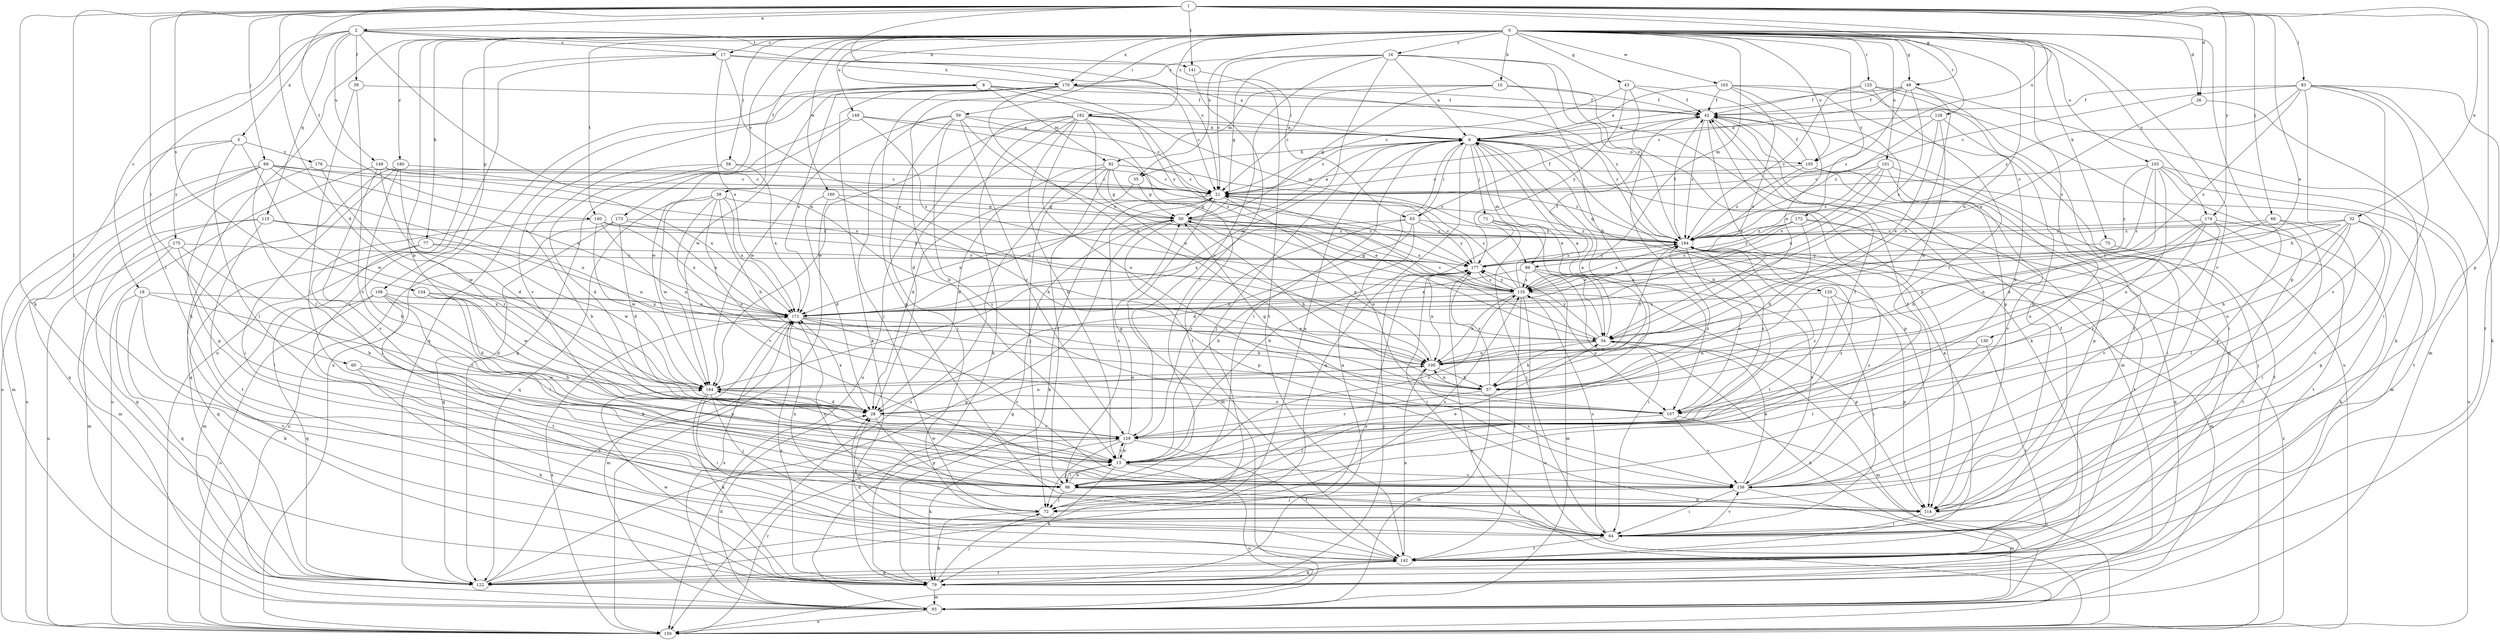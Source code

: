 strict digraph  {
0;
1;
2;
5;
6;
8;
10;
13;
16;
17;
18;
21;
26;
28;
32;
34;
38;
39;
42;
43;
49;
50;
55;
57;
58;
59;
60;
63;
64;
66;
69;
71;
72;
75;
77;
79;
83;
86;
89;
92;
93;
100;
101;
103;
105;
107;
108;
114;
115;
120;
122;
125;
126;
129;
130;
134;
135;
140;
141;
142;
148;
149;
150;
156;
160;
163;
164;
170;
171;
172;
173;
174;
175;
176;
177;
180;
182;
184;
0 -> 8  [label=b];
0 -> 10  [label=b];
0 -> 13  [label=b];
0 -> 16  [label=c];
0 -> 17  [label=c];
0 -> 26  [label=d];
0 -> 38  [label=f];
0 -> 43  [label=g];
0 -> 49  [label=g];
0 -> 55  [label=h];
0 -> 58  [label=i];
0 -> 59  [label=i];
0 -> 75  [label=k];
0 -> 77  [label=k];
0 -> 79  [label=k];
0 -> 89  [label=m];
0 -> 100  [label=n];
0 -> 101  [label=o];
0 -> 103  [label=o];
0 -> 105  [label=o];
0 -> 108  [label=p];
0 -> 114  [label=p];
0 -> 125  [label=r];
0 -> 126  [label=r];
0 -> 130  [label=s];
0 -> 140  [label=t];
0 -> 148  [label=u];
0 -> 156  [label=v];
0 -> 160  [label=w];
0 -> 163  [label=w];
0 -> 170  [label=x];
0 -> 172  [label=y];
0 -> 173  [label=y];
0 -> 174  [label=y];
0 -> 180  [label=z];
0 -> 182  [label=z];
1 -> 2  [label=a];
1 -> 26  [label=d];
1 -> 28  [label=d];
1 -> 32  [label=e];
1 -> 34  [label=e];
1 -> 49  [label=g];
1 -> 60  [label=i];
1 -> 63  [label=i];
1 -> 66  [label=j];
1 -> 69  [label=j];
1 -> 79  [label=k];
1 -> 83  [label=l];
1 -> 86  [label=l];
1 -> 105  [label=o];
1 -> 114  [label=p];
1 -> 134  [label=s];
1 -> 140  [label=t];
1 -> 141  [label=t];
1 -> 174  [label=y];
2 -> 5  [label=a];
2 -> 17  [label=c];
2 -> 18  [label=c];
2 -> 21  [label=c];
2 -> 39  [label=f];
2 -> 86  [label=l];
2 -> 100  [label=n];
2 -> 115  [label=q];
2 -> 141  [label=t];
2 -> 149  [label=u];
5 -> 86  [label=l];
5 -> 150  [label=u];
5 -> 164  [label=w];
5 -> 175  [label=y];
5 -> 176  [label=y];
6 -> 21  [label=c];
6 -> 34  [label=e];
6 -> 55  [label=h];
6 -> 63  [label=i];
6 -> 71  [label=j];
6 -> 72  [label=j];
6 -> 86  [label=l];
6 -> 89  [label=m];
6 -> 105  [label=o];
6 -> 107  [label=o];
6 -> 114  [label=p];
6 -> 120  [label=q];
6 -> 122  [label=q];
8 -> 42  [label=f];
8 -> 89  [label=m];
8 -> 92  [label=m];
8 -> 122  [label=q];
8 -> 150  [label=u];
8 -> 156  [label=v];
8 -> 177  [label=y];
10 -> 21  [label=c];
10 -> 42  [label=f];
10 -> 50  [label=g];
10 -> 79  [label=k];
10 -> 92  [label=m];
13 -> 42  [label=f];
13 -> 79  [label=k];
13 -> 86  [label=l];
13 -> 129  [label=r];
13 -> 135  [label=s];
13 -> 150  [label=u];
13 -> 156  [label=v];
13 -> 184  [label=z];
16 -> 6  [label=a];
16 -> 21  [label=c];
16 -> 50  [label=g];
16 -> 57  [label=h];
16 -> 114  [label=p];
16 -> 129  [label=r];
16 -> 164  [label=w];
16 -> 170  [label=x];
16 -> 184  [label=z];
17 -> 6  [label=a];
17 -> 34  [label=e];
17 -> 64  [label=i];
17 -> 150  [label=u];
17 -> 170  [label=x];
17 -> 171  [label=x];
18 -> 79  [label=k];
18 -> 122  [label=q];
18 -> 129  [label=r];
18 -> 142  [label=t];
18 -> 171  [label=x];
21 -> 50  [label=g];
21 -> 79  [label=k];
21 -> 93  [label=m];
21 -> 107  [label=o];
21 -> 171  [label=x];
26 -> 93  [label=m];
26 -> 171  [label=x];
28 -> 100  [label=n];
28 -> 114  [label=p];
28 -> 129  [label=r];
28 -> 171  [label=x];
28 -> 184  [label=z];
32 -> 57  [label=h];
32 -> 86  [label=l];
32 -> 107  [label=o];
32 -> 114  [label=p];
32 -> 135  [label=s];
32 -> 156  [label=v];
32 -> 184  [label=z];
34 -> 6  [label=a];
34 -> 21  [label=c];
34 -> 57  [label=h];
34 -> 79  [label=k];
34 -> 93  [label=m];
34 -> 100  [label=n];
34 -> 177  [label=y];
38 -> 50  [label=g];
38 -> 57  [label=h];
38 -> 107  [label=o];
38 -> 122  [label=q];
38 -> 156  [label=v];
38 -> 164  [label=w];
38 -> 171  [label=x];
39 -> 42  [label=f];
39 -> 86  [label=l];
39 -> 156  [label=v];
42 -> 6  [label=a];
42 -> 34  [label=e];
42 -> 93  [label=m];
42 -> 122  [label=q];
42 -> 184  [label=z];
43 -> 13  [label=b];
43 -> 21  [label=c];
43 -> 42  [label=f];
43 -> 114  [label=p];
43 -> 177  [label=y];
49 -> 6  [label=a];
49 -> 21  [label=c];
49 -> 42  [label=f];
49 -> 79  [label=k];
49 -> 100  [label=n];
49 -> 135  [label=s];
49 -> 184  [label=z];
50 -> 6  [label=a];
50 -> 57  [label=h];
50 -> 114  [label=p];
50 -> 135  [label=s];
50 -> 171  [label=x];
50 -> 184  [label=z];
55 -> 28  [label=d];
55 -> 50  [label=g];
57 -> 6  [label=a];
57 -> 93  [label=m];
57 -> 100  [label=n];
57 -> 129  [label=r];
57 -> 177  [label=y];
58 -> 13  [label=b];
58 -> 21  [label=c];
58 -> 28  [label=d];
58 -> 171  [label=x];
59 -> 6  [label=a];
59 -> 21  [label=c];
59 -> 64  [label=i];
59 -> 72  [label=j];
59 -> 129  [label=r];
59 -> 135  [label=s];
59 -> 156  [label=v];
59 -> 164  [label=w];
60 -> 13  [label=b];
60 -> 79  [label=k];
60 -> 164  [label=w];
63 -> 13  [label=b];
63 -> 28  [label=d];
63 -> 42  [label=f];
63 -> 129  [label=r];
63 -> 171  [label=x];
63 -> 177  [label=y];
63 -> 184  [label=z];
64 -> 28  [label=d];
64 -> 42  [label=f];
64 -> 135  [label=s];
64 -> 142  [label=t];
64 -> 156  [label=v];
66 -> 64  [label=i];
66 -> 72  [label=j];
66 -> 100  [label=n];
66 -> 184  [label=z];
69 -> 21  [label=c];
69 -> 93  [label=m];
69 -> 100  [label=n];
69 -> 122  [label=q];
69 -> 129  [label=r];
69 -> 135  [label=s];
69 -> 150  [label=u];
69 -> 171  [label=x];
71 -> 13  [label=b];
71 -> 34  [label=e];
71 -> 64  [label=i];
71 -> 184  [label=z];
72 -> 6  [label=a];
72 -> 79  [label=k];
72 -> 135  [label=s];
72 -> 171  [label=x];
75 -> 142  [label=t];
75 -> 177  [label=y];
77 -> 93  [label=m];
77 -> 122  [label=q];
77 -> 164  [label=w];
77 -> 177  [label=y];
79 -> 6  [label=a];
79 -> 72  [label=j];
79 -> 93  [label=m];
79 -> 164  [label=w];
79 -> 171  [label=x];
79 -> 177  [label=y];
83 -> 21  [label=c];
83 -> 42  [label=f];
83 -> 57  [label=h];
83 -> 64  [label=i];
83 -> 79  [label=k];
83 -> 135  [label=s];
83 -> 142  [label=t];
83 -> 156  [label=v];
83 -> 184  [label=z];
86 -> 13  [label=b];
86 -> 21  [label=c];
86 -> 34  [label=e];
86 -> 64  [label=i];
86 -> 72  [label=j];
86 -> 114  [label=p];
86 -> 164  [label=w];
89 -> 64  [label=i];
89 -> 93  [label=m];
89 -> 135  [label=s];
89 -> 156  [label=v];
89 -> 171  [label=x];
92 -> 21  [label=c];
92 -> 28  [label=d];
92 -> 34  [label=e];
92 -> 50  [label=g];
92 -> 72  [label=j];
92 -> 86  [label=l];
92 -> 150  [label=u];
92 -> 184  [label=z];
93 -> 28  [label=d];
93 -> 50  [label=g];
93 -> 150  [label=u];
93 -> 171  [label=x];
100 -> 50  [label=g];
100 -> 57  [label=h];
100 -> 156  [label=v];
100 -> 164  [label=w];
100 -> 184  [label=z];
101 -> 21  [label=c];
101 -> 64  [label=i];
101 -> 114  [label=p];
101 -> 135  [label=s];
101 -> 171  [label=x];
101 -> 184  [label=z];
103 -> 21  [label=c];
103 -> 28  [label=d];
103 -> 107  [label=o];
103 -> 114  [label=p];
103 -> 135  [label=s];
103 -> 142  [label=t];
103 -> 150  [label=u];
103 -> 177  [label=y];
105 -> 21  [label=c];
105 -> 42  [label=f];
105 -> 93  [label=m];
105 -> 156  [label=v];
105 -> 184  [label=z];
107 -> 50  [label=g];
107 -> 86  [label=l];
107 -> 150  [label=u];
107 -> 156  [label=v];
107 -> 184  [label=z];
108 -> 28  [label=d];
108 -> 86  [label=l];
108 -> 122  [label=q];
108 -> 142  [label=t];
108 -> 150  [label=u];
108 -> 171  [label=x];
114 -> 64  [label=i];
114 -> 171  [label=x];
115 -> 93  [label=m];
115 -> 100  [label=n];
115 -> 122  [label=q];
115 -> 142  [label=t];
115 -> 184  [label=z];
120 -> 64  [label=i];
120 -> 86  [label=l];
120 -> 114  [label=p];
120 -> 171  [label=x];
122 -> 50  [label=g];
122 -> 142  [label=t];
122 -> 171  [label=x];
122 -> 177  [label=y];
125 -> 13  [label=b];
125 -> 42  [label=f];
125 -> 129  [label=r];
125 -> 142  [label=t];
125 -> 184  [label=z];
126 -> 6  [label=a];
126 -> 34  [label=e];
126 -> 64  [label=i];
126 -> 164  [label=w];
126 -> 184  [label=z];
129 -> 13  [label=b];
129 -> 50  [label=g];
129 -> 72  [label=j];
129 -> 79  [label=k];
129 -> 142  [label=t];
129 -> 184  [label=z];
130 -> 86  [label=l];
130 -> 100  [label=n];
130 -> 142  [label=t];
134 -> 13  [label=b];
134 -> 28  [label=d];
134 -> 164  [label=w];
134 -> 171  [label=x];
135 -> 21  [label=c];
135 -> 42  [label=f];
135 -> 50  [label=g];
135 -> 100  [label=n];
135 -> 107  [label=o];
135 -> 114  [label=p];
135 -> 142  [label=t];
135 -> 150  [label=u];
135 -> 171  [label=x];
135 -> 177  [label=y];
140 -> 86  [label=l];
140 -> 100  [label=n];
140 -> 164  [label=w];
140 -> 171  [label=x];
140 -> 177  [label=y];
140 -> 184  [label=z];
141 -> 86  [label=l];
141 -> 142  [label=t];
142 -> 6  [label=a];
142 -> 28  [label=d];
142 -> 79  [label=k];
142 -> 100  [label=n];
142 -> 122  [label=q];
148 -> 6  [label=a];
148 -> 122  [label=q];
148 -> 135  [label=s];
148 -> 164  [label=w];
148 -> 177  [label=y];
149 -> 21  [label=c];
149 -> 28  [label=d];
149 -> 150  [label=u];
149 -> 156  [label=v];
149 -> 171  [label=x];
149 -> 184  [label=z];
150 -> 42  [label=f];
150 -> 129  [label=r];
150 -> 171  [label=x];
150 -> 177  [label=y];
150 -> 184  [label=z];
156 -> 34  [label=e];
156 -> 42  [label=f];
156 -> 64  [label=i];
156 -> 72  [label=j];
156 -> 93  [label=m];
156 -> 184  [label=z];
160 -> 28  [label=d];
160 -> 50  [label=g];
160 -> 57  [label=h];
160 -> 150  [label=u];
163 -> 6  [label=a];
163 -> 34  [label=e];
163 -> 42  [label=f];
163 -> 114  [label=p];
163 -> 150  [label=u];
163 -> 171  [label=x];
164 -> 28  [label=d];
164 -> 64  [label=i];
164 -> 72  [label=j];
164 -> 79  [label=k];
164 -> 107  [label=o];
170 -> 13  [label=b];
170 -> 21  [label=c];
170 -> 42  [label=f];
170 -> 79  [label=k];
170 -> 100  [label=n];
170 -> 114  [label=p];
170 -> 164  [label=w];
170 -> 171  [label=x];
170 -> 184  [label=z];
171 -> 34  [label=e];
171 -> 57  [label=h];
171 -> 93  [label=m];
171 -> 156  [label=v];
172 -> 57  [label=h];
172 -> 122  [label=q];
172 -> 135  [label=s];
172 -> 142  [label=t];
172 -> 177  [label=y];
172 -> 184  [label=z];
173 -> 28  [label=d];
173 -> 122  [label=q];
173 -> 150  [label=u];
173 -> 171  [label=x];
173 -> 184  [label=z];
174 -> 57  [label=h];
174 -> 79  [label=k];
174 -> 107  [label=o];
174 -> 129  [label=r];
174 -> 142  [label=t];
174 -> 156  [label=v];
174 -> 184  [label=z];
175 -> 13  [label=b];
175 -> 86  [label=l];
175 -> 93  [label=m];
175 -> 150  [label=u];
175 -> 177  [label=y];
176 -> 21  [label=c];
176 -> 114  [label=p];
176 -> 164  [label=w];
177 -> 21  [label=c];
177 -> 64  [label=i];
177 -> 100  [label=n];
177 -> 135  [label=s];
177 -> 184  [label=z];
180 -> 13  [label=b];
180 -> 21  [label=c];
180 -> 64  [label=i];
180 -> 122  [label=q];
180 -> 129  [label=r];
182 -> 6  [label=a];
182 -> 13  [label=b];
182 -> 28  [label=d];
182 -> 79  [label=k];
182 -> 100  [label=n];
182 -> 107  [label=o];
182 -> 135  [label=s];
182 -> 142  [label=t];
182 -> 150  [label=u];
182 -> 164  [label=w];
182 -> 184  [label=z];
184 -> 42  [label=f];
184 -> 93  [label=m];
184 -> 107  [label=o];
184 -> 135  [label=s];
184 -> 177  [label=y];
}
